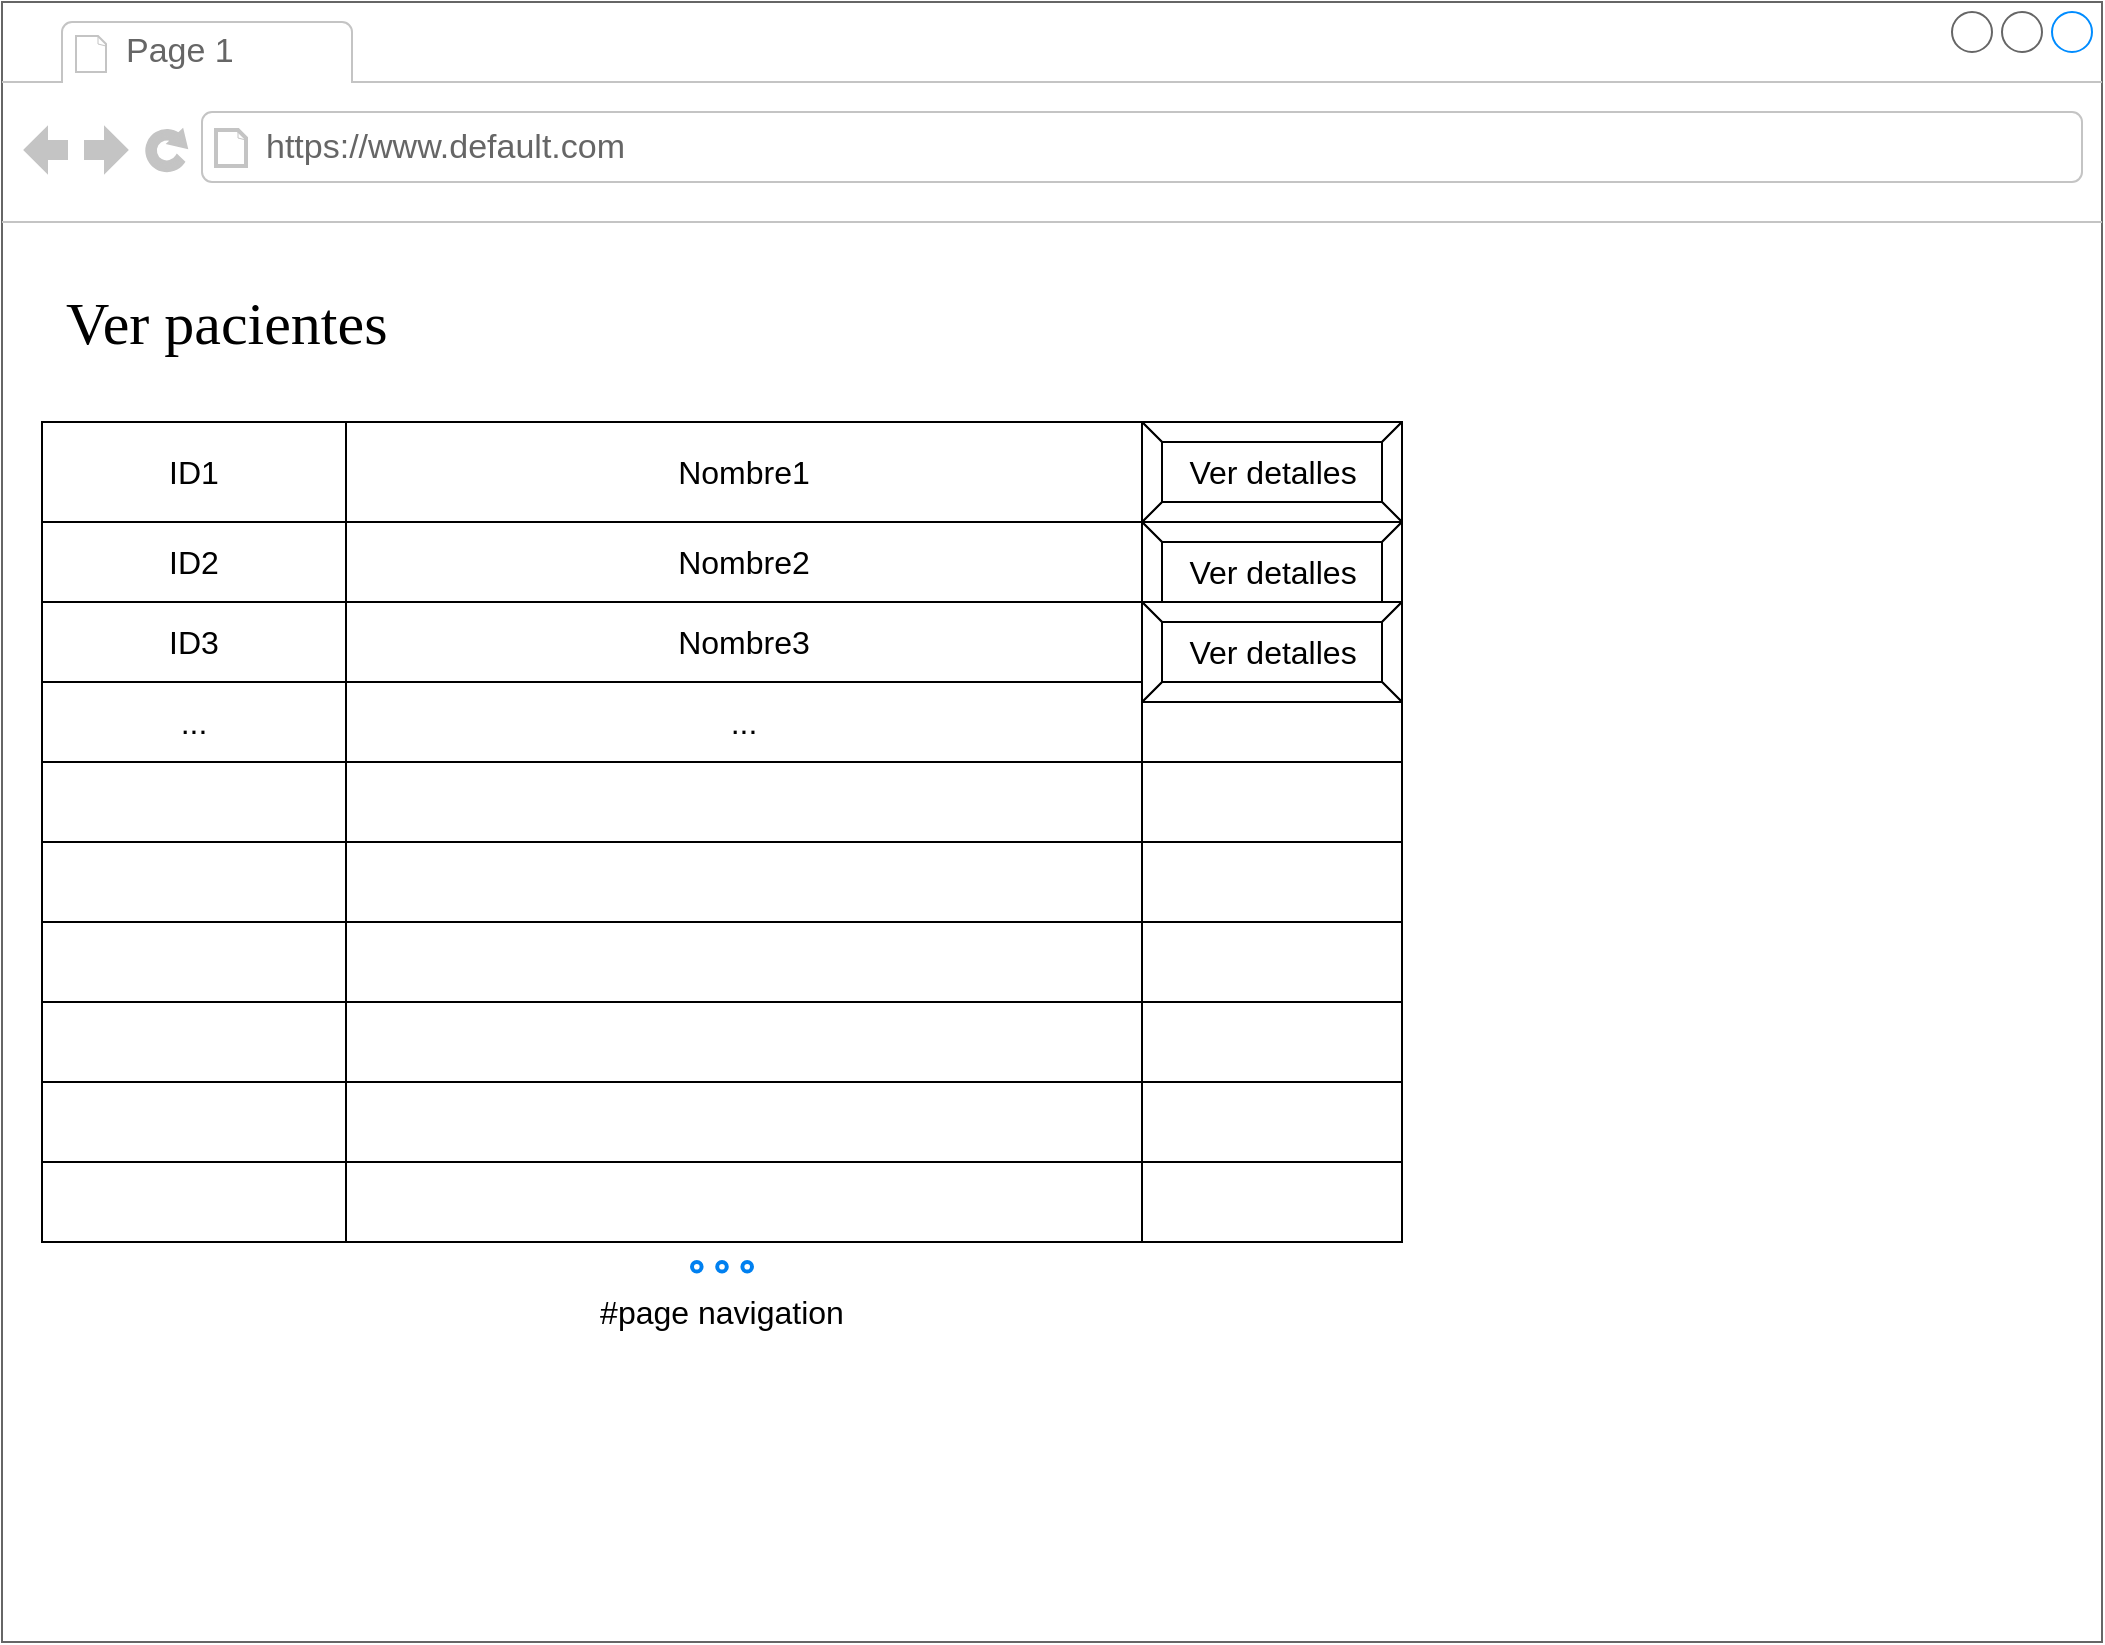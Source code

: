 <mxfile version="16.4.8" type="github">
  <diagram name="Page-1" id="2cc2dc42-3aac-f2a9-1cec-7a8b7cbee084">
    <mxGraphModel dx="770" dy="532" grid="1" gridSize="10" guides="1" tooltips="1" connect="1" arrows="1" fold="1" page="1" pageScale="1" pageWidth="1100" pageHeight="850" background="none" math="0" shadow="0">
      <root>
        <mxCell id="0" />
        <mxCell id="1" parent="0" />
        <mxCell id="7026571954dc6520-1" value="" style="strokeWidth=1;shadow=0;dashed=0;align=center;html=1;shape=mxgraph.mockup.containers.browserWindow;rSize=0;strokeColor=#666666;mainText=,;recursiveResize=0;rounded=0;labelBackgroundColor=none;fontFamily=Verdana;fontSize=12" parent="1" vertex="1">
          <mxGeometry x="30" y="20" width="1050" height="820" as="geometry" />
        </mxCell>
        <mxCell id="7026571954dc6520-2" value="Page 1" style="strokeWidth=1;shadow=0;dashed=0;align=center;html=1;shape=mxgraph.mockup.containers.anchor;fontSize=17;fontColor=#666666;align=left;" parent="7026571954dc6520-1" vertex="1">
          <mxGeometry x="60" y="12" width="110" height="26" as="geometry" />
        </mxCell>
        <mxCell id="7026571954dc6520-3" value="https://www.default.com" style="strokeWidth=1;shadow=0;dashed=0;align=center;html=1;shape=mxgraph.mockup.containers.anchor;rSize=0;fontSize=17;fontColor=#666666;align=left;" parent="7026571954dc6520-1" vertex="1">
          <mxGeometry x="130" y="60" width="250" height="26" as="geometry" />
        </mxCell>
        <mxCell id="7026571954dc6520-4" value="Ver pacientes" style="text;html=1;points=[];align=left;verticalAlign=top;spacingTop=-4;fontSize=30;fontFamily=Verdana" parent="7026571954dc6520-1" vertex="1">
          <mxGeometry x="30" y="140" width="340" height="50" as="geometry" />
        </mxCell>
        <mxCell id="hGg2r7m1itDcG9MfJLts-61" value="" style="shape=table;html=1;whiteSpace=wrap;startSize=0;container=1;collapsible=0;childLayout=tableLayout;" parent="7026571954dc6520-1" vertex="1">
          <mxGeometry x="20" y="210" width="680" height="410" as="geometry" />
        </mxCell>
        <mxCell id="hGg2r7m1itDcG9MfJLts-62" value="" style="shape=tableRow;horizontal=0;startSize=0;swimlaneHead=0;swimlaneBody=0;top=0;left=0;bottom=0;right=0;collapsible=0;dropTarget=0;fillColor=none;points=[[0,0.5],[1,0.5]];portConstraint=eastwest;" parent="hGg2r7m1itDcG9MfJLts-61" vertex="1">
          <mxGeometry width="680" height="50" as="geometry" />
        </mxCell>
        <mxCell id="hGg2r7m1itDcG9MfJLts-63" value="&lt;font style=&quot;font-size: 16px&quot;&gt;ID1&lt;/font&gt;" style="shape=partialRectangle;html=1;whiteSpace=wrap;connectable=0;fillColor=none;top=0;left=0;bottom=0;right=0;overflow=hidden;" parent="hGg2r7m1itDcG9MfJLts-62" vertex="1">
          <mxGeometry width="152" height="50" as="geometry">
            <mxRectangle width="152" height="50" as="alternateBounds" />
          </mxGeometry>
        </mxCell>
        <mxCell id="hGg2r7m1itDcG9MfJLts-64" value="&lt;font style=&quot;font-size: 16px&quot;&gt;Nombre1&lt;/font&gt;" style="shape=partialRectangle;html=1;whiteSpace=wrap;connectable=0;fillColor=none;top=0;left=0;bottom=0;right=0;overflow=hidden;" parent="hGg2r7m1itDcG9MfJLts-62" vertex="1">
          <mxGeometry x="152" width="398" height="50" as="geometry">
            <mxRectangle width="398" height="50" as="alternateBounds" />
          </mxGeometry>
        </mxCell>
        <mxCell id="hGg2r7m1itDcG9MfJLts-65" value="" style="shape=partialRectangle;html=1;whiteSpace=wrap;connectable=0;fillColor=none;top=0;left=0;bottom=0;right=0;overflow=hidden;" parent="hGg2r7m1itDcG9MfJLts-62" vertex="1">
          <mxGeometry x="550" width="130" height="50" as="geometry">
            <mxRectangle width="130" height="50" as="alternateBounds" />
          </mxGeometry>
        </mxCell>
        <mxCell id="hGg2r7m1itDcG9MfJLts-66" value="" style="shape=tableRow;horizontal=0;startSize=0;swimlaneHead=0;swimlaneBody=0;top=0;left=0;bottom=0;right=0;collapsible=0;dropTarget=0;fillColor=none;points=[[0,0.5],[1,0.5]];portConstraint=eastwest;" parent="hGg2r7m1itDcG9MfJLts-61" vertex="1">
          <mxGeometry y="50" width="680" height="40" as="geometry" />
        </mxCell>
        <mxCell id="hGg2r7m1itDcG9MfJLts-67" value="&lt;font style=&quot;font-size: 16px&quot;&gt;ID2&lt;/font&gt;" style="shape=partialRectangle;html=1;whiteSpace=wrap;connectable=0;fillColor=none;top=0;left=0;bottom=0;right=0;overflow=hidden;" parent="hGg2r7m1itDcG9MfJLts-66" vertex="1">
          <mxGeometry width="152" height="40" as="geometry">
            <mxRectangle width="152" height="40" as="alternateBounds" />
          </mxGeometry>
        </mxCell>
        <mxCell id="hGg2r7m1itDcG9MfJLts-68" value="&lt;font style=&quot;font-size: 16px&quot;&gt;Nombre2&lt;/font&gt;" style="shape=partialRectangle;html=1;whiteSpace=wrap;connectable=0;fillColor=none;top=0;left=0;bottom=0;right=0;overflow=hidden;" parent="hGg2r7m1itDcG9MfJLts-66" vertex="1">
          <mxGeometry x="152" width="398" height="40" as="geometry">
            <mxRectangle width="398" height="40" as="alternateBounds" />
          </mxGeometry>
        </mxCell>
        <mxCell id="hGg2r7m1itDcG9MfJLts-69" value="" style="shape=partialRectangle;html=1;whiteSpace=wrap;connectable=0;fillColor=none;top=0;left=0;bottom=0;right=0;overflow=hidden;" parent="hGg2r7m1itDcG9MfJLts-66" vertex="1">
          <mxGeometry x="550" width="130" height="40" as="geometry">
            <mxRectangle width="130" height="40" as="alternateBounds" />
          </mxGeometry>
        </mxCell>
        <mxCell id="hGg2r7m1itDcG9MfJLts-70" value="" style="shape=tableRow;horizontal=0;startSize=0;swimlaneHead=0;swimlaneBody=0;top=0;left=0;bottom=0;right=0;collapsible=0;dropTarget=0;fillColor=none;points=[[0,0.5],[1,0.5]];portConstraint=eastwest;" parent="hGg2r7m1itDcG9MfJLts-61" vertex="1">
          <mxGeometry y="90" width="680" height="40" as="geometry" />
        </mxCell>
        <mxCell id="hGg2r7m1itDcG9MfJLts-71" value="&lt;font style=&quot;font-size: 16px&quot;&gt;ID3&lt;/font&gt;" style="shape=partialRectangle;html=1;whiteSpace=wrap;connectable=0;fillColor=none;top=0;left=0;bottom=0;right=0;overflow=hidden;" parent="hGg2r7m1itDcG9MfJLts-70" vertex="1">
          <mxGeometry width="152" height="40" as="geometry">
            <mxRectangle width="152" height="40" as="alternateBounds" />
          </mxGeometry>
        </mxCell>
        <mxCell id="hGg2r7m1itDcG9MfJLts-72" value="&lt;font style=&quot;font-size: 16px&quot;&gt;Nombre3&lt;/font&gt;" style="shape=partialRectangle;html=1;whiteSpace=wrap;connectable=0;fillColor=none;top=0;left=0;bottom=0;right=0;overflow=hidden;" parent="hGg2r7m1itDcG9MfJLts-70" vertex="1">
          <mxGeometry x="152" width="398" height="40" as="geometry">
            <mxRectangle width="398" height="40" as="alternateBounds" />
          </mxGeometry>
        </mxCell>
        <mxCell id="hGg2r7m1itDcG9MfJLts-73" value="" style="shape=partialRectangle;html=1;whiteSpace=wrap;connectable=0;fillColor=none;top=0;left=0;bottom=0;right=0;overflow=hidden;pointerEvents=1;" parent="hGg2r7m1itDcG9MfJLts-70" vertex="1">
          <mxGeometry x="550" width="130" height="40" as="geometry">
            <mxRectangle width="130" height="40" as="alternateBounds" />
          </mxGeometry>
        </mxCell>
        <mxCell id="hGg2r7m1itDcG9MfJLts-74" style="shape=tableRow;horizontal=0;startSize=0;swimlaneHead=0;swimlaneBody=0;top=0;left=0;bottom=0;right=0;collapsible=0;dropTarget=0;fillColor=none;points=[[0,0.5],[1,0.5]];portConstraint=eastwest;" parent="hGg2r7m1itDcG9MfJLts-61" vertex="1">
          <mxGeometry y="130" width="680" height="40" as="geometry" />
        </mxCell>
        <mxCell id="hGg2r7m1itDcG9MfJLts-75" value="&lt;font style=&quot;font-size: 16px&quot;&gt;...&lt;/font&gt;" style="shape=partialRectangle;html=1;whiteSpace=wrap;connectable=0;fillColor=none;top=0;left=0;bottom=0;right=0;overflow=hidden;" parent="hGg2r7m1itDcG9MfJLts-74" vertex="1">
          <mxGeometry width="152" height="40" as="geometry">
            <mxRectangle width="152" height="40" as="alternateBounds" />
          </mxGeometry>
        </mxCell>
        <mxCell id="hGg2r7m1itDcG9MfJLts-76" value="&lt;font style=&quot;font-size: 16px&quot;&gt;...&lt;/font&gt;" style="shape=partialRectangle;html=1;whiteSpace=wrap;connectable=0;fillColor=none;top=0;left=0;bottom=0;right=0;overflow=hidden;" parent="hGg2r7m1itDcG9MfJLts-74" vertex="1">
          <mxGeometry x="152" width="398" height="40" as="geometry">
            <mxRectangle width="398" height="40" as="alternateBounds" />
          </mxGeometry>
        </mxCell>
        <mxCell id="hGg2r7m1itDcG9MfJLts-77" style="shape=partialRectangle;html=1;whiteSpace=wrap;connectable=0;fillColor=none;top=0;left=0;bottom=0;right=0;overflow=hidden;pointerEvents=1;" parent="hGg2r7m1itDcG9MfJLts-74" vertex="1">
          <mxGeometry x="550" width="130" height="40" as="geometry">
            <mxRectangle width="130" height="40" as="alternateBounds" />
          </mxGeometry>
        </mxCell>
        <mxCell id="hGg2r7m1itDcG9MfJLts-78" style="shape=tableRow;horizontal=0;startSize=0;swimlaneHead=0;swimlaneBody=0;top=0;left=0;bottom=0;right=0;collapsible=0;dropTarget=0;fillColor=none;points=[[0,0.5],[1,0.5]];portConstraint=eastwest;" parent="hGg2r7m1itDcG9MfJLts-61" vertex="1">
          <mxGeometry y="170" width="680" height="40" as="geometry" />
        </mxCell>
        <mxCell id="hGg2r7m1itDcG9MfJLts-79" style="shape=partialRectangle;html=1;whiteSpace=wrap;connectable=0;fillColor=none;top=0;left=0;bottom=0;right=0;overflow=hidden;" parent="hGg2r7m1itDcG9MfJLts-78" vertex="1">
          <mxGeometry width="152" height="40" as="geometry">
            <mxRectangle width="152" height="40" as="alternateBounds" />
          </mxGeometry>
        </mxCell>
        <mxCell id="hGg2r7m1itDcG9MfJLts-80" style="shape=partialRectangle;html=1;whiteSpace=wrap;connectable=0;fillColor=none;top=0;left=0;bottom=0;right=0;overflow=hidden;" parent="hGg2r7m1itDcG9MfJLts-78" vertex="1">
          <mxGeometry x="152" width="398" height="40" as="geometry">
            <mxRectangle width="398" height="40" as="alternateBounds" />
          </mxGeometry>
        </mxCell>
        <mxCell id="hGg2r7m1itDcG9MfJLts-81" style="shape=partialRectangle;html=1;whiteSpace=wrap;connectable=0;fillColor=none;top=0;left=0;bottom=0;right=0;overflow=hidden;pointerEvents=1;" parent="hGg2r7m1itDcG9MfJLts-78" vertex="1">
          <mxGeometry x="550" width="130" height="40" as="geometry">
            <mxRectangle width="130" height="40" as="alternateBounds" />
          </mxGeometry>
        </mxCell>
        <mxCell id="hGg2r7m1itDcG9MfJLts-82" style="shape=tableRow;horizontal=0;startSize=0;swimlaneHead=0;swimlaneBody=0;top=0;left=0;bottom=0;right=0;collapsible=0;dropTarget=0;fillColor=none;points=[[0,0.5],[1,0.5]];portConstraint=eastwest;" parent="hGg2r7m1itDcG9MfJLts-61" vertex="1">
          <mxGeometry y="210" width="680" height="40" as="geometry" />
        </mxCell>
        <mxCell id="hGg2r7m1itDcG9MfJLts-83" style="shape=partialRectangle;html=1;whiteSpace=wrap;connectable=0;fillColor=none;top=0;left=0;bottom=0;right=0;overflow=hidden;" parent="hGg2r7m1itDcG9MfJLts-82" vertex="1">
          <mxGeometry width="152" height="40" as="geometry">
            <mxRectangle width="152" height="40" as="alternateBounds" />
          </mxGeometry>
        </mxCell>
        <mxCell id="hGg2r7m1itDcG9MfJLts-84" style="shape=partialRectangle;html=1;whiteSpace=wrap;connectable=0;fillColor=none;top=0;left=0;bottom=0;right=0;overflow=hidden;" parent="hGg2r7m1itDcG9MfJLts-82" vertex="1">
          <mxGeometry x="152" width="398" height="40" as="geometry">
            <mxRectangle width="398" height="40" as="alternateBounds" />
          </mxGeometry>
        </mxCell>
        <mxCell id="hGg2r7m1itDcG9MfJLts-85" style="shape=partialRectangle;html=1;whiteSpace=wrap;connectable=0;fillColor=none;top=0;left=0;bottom=0;right=0;overflow=hidden;pointerEvents=1;" parent="hGg2r7m1itDcG9MfJLts-82" vertex="1">
          <mxGeometry x="550" width="130" height="40" as="geometry">
            <mxRectangle width="130" height="40" as="alternateBounds" />
          </mxGeometry>
        </mxCell>
        <mxCell id="hGg2r7m1itDcG9MfJLts-86" style="shape=tableRow;horizontal=0;startSize=0;swimlaneHead=0;swimlaneBody=0;top=0;left=0;bottom=0;right=0;collapsible=0;dropTarget=0;fillColor=none;points=[[0,0.5],[1,0.5]];portConstraint=eastwest;" parent="hGg2r7m1itDcG9MfJLts-61" vertex="1">
          <mxGeometry y="250" width="680" height="40" as="geometry" />
        </mxCell>
        <mxCell id="hGg2r7m1itDcG9MfJLts-87" style="shape=partialRectangle;html=1;whiteSpace=wrap;connectable=0;fillColor=none;top=0;left=0;bottom=0;right=0;overflow=hidden;" parent="hGg2r7m1itDcG9MfJLts-86" vertex="1">
          <mxGeometry width="152" height="40" as="geometry">
            <mxRectangle width="152" height="40" as="alternateBounds" />
          </mxGeometry>
        </mxCell>
        <mxCell id="hGg2r7m1itDcG9MfJLts-88" style="shape=partialRectangle;html=1;whiteSpace=wrap;connectable=0;fillColor=none;top=0;left=0;bottom=0;right=0;overflow=hidden;" parent="hGg2r7m1itDcG9MfJLts-86" vertex="1">
          <mxGeometry x="152" width="398" height="40" as="geometry">
            <mxRectangle width="398" height="40" as="alternateBounds" />
          </mxGeometry>
        </mxCell>
        <mxCell id="hGg2r7m1itDcG9MfJLts-89" style="shape=partialRectangle;html=1;whiteSpace=wrap;connectable=0;fillColor=none;top=0;left=0;bottom=0;right=0;overflow=hidden;pointerEvents=1;" parent="hGg2r7m1itDcG9MfJLts-86" vertex="1">
          <mxGeometry x="550" width="130" height="40" as="geometry">
            <mxRectangle width="130" height="40" as="alternateBounds" />
          </mxGeometry>
        </mxCell>
        <mxCell id="hGg2r7m1itDcG9MfJLts-90" style="shape=tableRow;horizontal=0;startSize=0;swimlaneHead=0;swimlaneBody=0;top=0;left=0;bottom=0;right=0;collapsible=0;dropTarget=0;fillColor=none;points=[[0,0.5],[1,0.5]];portConstraint=eastwest;" parent="hGg2r7m1itDcG9MfJLts-61" vertex="1">
          <mxGeometry y="290" width="680" height="40" as="geometry" />
        </mxCell>
        <mxCell id="hGg2r7m1itDcG9MfJLts-91" style="shape=partialRectangle;html=1;whiteSpace=wrap;connectable=0;fillColor=none;top=0;left=0;bottom=0;right=0;overflow=hidden;" parent="hGg2r7m1itDcG9MfJLts-90" vertex="1">
          <mxGeometry width="152" height="40" as="geometry">
            <mxRectangle width="152" height="40" as="alternateBounds" />
          </mxGeometry>
        </mxCell>
        <mxCell id="hGg2r7m1itDcG9MfJLts-92" style="shape=partialRectangle;html=1;whiteSpace=wrap;connectable=0;fillColor=none;top=0;left=0;bottom=0;right=0;overflow=hidden;" parent="hGg2r7m1itDcG9MfJLts-90" vertex="1">
          <mxGeometry x="152" width="398" height="40" as="geometry">
            <mxRectangle width="398" height="40" as="alternateBounds" />
          </mxGeometry>
        </mxCell>
        <mxCell id="hGg2r7m1itDcG9MfJLts-93" style="shape=partialRectangle;html=1;whiteSpace=wrap;connectable=0;fillColor=none;top=0;left=0;bottom=0;right=0;overflow=hidden;pointerEvents=1;" parent="hGg2r7m1itDcG9MfJLts-90" vertex="1">
          <mxGeometry x="550" width="130" height="40" as="geometry">
            <mxRectangle width="130" height="40" as="alternateBounds" />
          </mxGeometry>
        </mxCell>
        <mxCell id="hGg2r7m1itDcG9MfJLts-94" style="shape=tableRow;horizontal=0;startSize=0;swimlaneHead=0;swimlaneBody=0;top=0;left=0;bottom=0;right=0;collapsible=0;dropTarget=0;fillColor=none;points=[[0,0.5],[1,0.5]];portConstraint=eastwest;" parent="hGg2r7m1itDcG9MfJLts-61" vertex="1">
          <mxGeometry y="330" width="680" height="40" as="geometry" />
        </mxCell>
        <mxCell id="hGg2r7m1itDcG9MfJLts-95" style="shape=partialRectangle;html=1;whiteSpace=wrap;connectable=0;fillColor=none;top=0;left=0;bottom=0;right=0;overflow=hidden;" parent="hGg2r7m1itDcG9MfJLts-94" vertex="1">
          <mxGeometry width="152" height="40" as="geometry">
            <mxRectangle width="152" height="40" as="alternateBounds" />
          </mxGeometry>
        </mxCell>
        <mxCell id="hGg2r7m1itDcG9MfJLts-96" style="shape=partialRectangle;html=1;whiteSpace=wrap;connectable=0;fillColor=none;top=0;left=0;bottom=0;right=0;overflow=hidden;" parent="hGg2r7m1itDcG9MfJLts-94" vertex="1">
          <mxGeometry x="152" width="398" height="40" as="geometry">
            <mxRectangle width="398" height="40" as="alternateBounds" />
          </mxGeometry>
        </mxCell>
        <mxCell id="hGg2r7m1itDcG9MfJLts-97" style="shape=partialRectangle;html=1;whiteSpace=wrap;connectable=0;fillColor=none;top=0;left=0;bottom=0;right=0;overflow=hidden;pointerEvents=1;" parent="hGg2r7m1itDcG9MfJLts-94" vertex="1">
          <mxGeometry x="550" width="130" height="40" as="geometry">
            <mxRectangle width="130" height="40" as="alternateBounds" />
          </mxGeometry>
        </mxCell>
        <mxCell id="hGg2r7m1itDcG9MfJLts-98" style="shape=tableRow;horizontal=0;startSize=0;swimlaneHead=0;swimlaneBody=0;top=0;left=0;bottom=0;right=0;collapsible=0;dropTarget=0;fillColor=none;points=[[0,0.5],[1,0.5]];portConstraint=eastwest;" parent="hGg2r7m1itDcG9MfJLts-61" vertex="1">
          <mxGeometry y="370" width="680" height="40" as="geometry" />
        </mxCell>
        <mxCell id="hGg2r7m1itDcG9MfJLts-99" style="shape=partialRectangle;html=1;whiteSpace=wrap;connectable=0;fillColor=none;top=0;left=0;bottom=0;right=0;overflow=hidden;" parent="hGg2r7m1itDcG9MfJLts-98" vertex="1">
          <mxGeometry width="152" height="40" as="geometry">
            <mxRectangle width="152" height="40" as="alternateBounds" />
          </mxGeometry>
        </mxCell>
        <mxCell id="hGg2r7m1itDcG9MfJLts-100" style="shape=partialRectangle;html=1;whiteSpace=wrap;connectable=0;fillColor=none;top=0;left=0;bottom=0;right=0;overflow=hidden;" parent="hGg2r7m1itDcG9MfJLts-98" vertex="1">
          <mxGeometry x="152" width="398" height="40" as="geometry">
            <mxRectangle width="398" height="40" as="alternateBounds" />
          </mxGeometry>
        </mxCell>
        <mxCell id="hGg2r7m1itDcG9MfJLts-101" style="shape=partialRectangle;html=1;whiteSpace=wrap;connectable=0;fillColor=none;top=0;left=0;bottom=0;right=0;overflow=hidden;pointerEvents=1;" parent="hGg2r7m1itDcG9MfJLts-98" vertex="1">
          <mxGeometry x="550" width="130" height="40" as="geometry">
            <mxRectangle width="130" height="40" as="alternateBounds" />
          </mxGeometry>
        </mxCell>
        <mxCell id="hGg2r7m1itDcG9MfJLts-102" value="Ver detalles" style="labelPosition=center;verticalLabelPosition=middle;align=center;html=1;shape=mxgraph.basic.button;dx=10;fontSize=16;" parent="7026571954dc6520-1" vertex="1">
          <mxGeometry x="570" y="210" width="130" height="50" as="geometry" />
        </mxCell>
        <mxCell id="hGg2r7m1itDcG9MfJLts-103" value="Ver detalles" style="labelPosition=center;verticalLabelPosition=middle;align=center;html=1;shape=mxgraph.basic.button;dx=10;fontSize=16;" parent="7026571954dc6520-1" vertex="1">
          <mxGeometry x="570" y="260" width="130" height="50" as="geometry" />
        </mxCell>
        <mxCell id="hGg2r7m1itDcG9MfJLts-104" value="Ver detalles" style="labelPosition=center;verticalLabelPosition=middle;align=center;html=1;shape=mxgraph.basic.button;dx=10;fontSize=16;" parent="7026571954dc6520-1" vertex="1">
          <mxGeometry x="570" y="300" width="130" height="50" as="geometry" />
        </mxCell>
        <mxCell id="PGY53-PrN4n8s7iK4aQK-1" value="" style="html=1;verticalLabelPosition=bottom;align=center;labelBackgroundColor=#ffffff;verticalAlign=top;strokeWidth=2;strokeColor=#0080F0;shadow=0;dashed=0;shape=mxgraph.ios7.icons.page_navigation;pointerEvents=1;fontSize=16;" vertex="1" parent="7026571954dc6520-1">
          <mxGeometry x="345" y="630" width="30" height="4.8" as="geometry" />
        </mxCell>
        <mxCell id="PGY53-PrN4n8s7iK4aQK-2" value="#page navigation" style="text;html=1;strokeColor=none;fillColor=none;align=center;verticalAlign=middle;whiteSpace=wrap;rounded=0;fontSize=16;" vertex="1" parent="7026571954dc6520-1">
          <mxGeometry x="285" y="640" width="150" height="30" as="geometry" />
        </mxCell>
      </root>
    </mxGraphModel>
  </diagram>
</mxfile>
